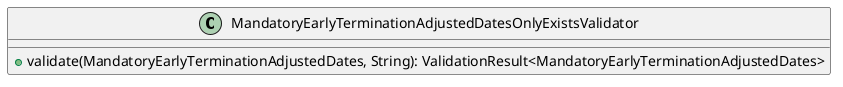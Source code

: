 @startuml

    class MandatoryEarlyTerminationAdjustedDatesOnlyExistsValidator [[MandatoryEarlyTerminationAdjustedDatesOnlyExistsValidator.html]] {
        +validate(MandatoryEarlyTerminationAdjustedDates, String): ValidationResult<MandatoryEarlyTerminationAdjustedDates>
    }

@enduml
